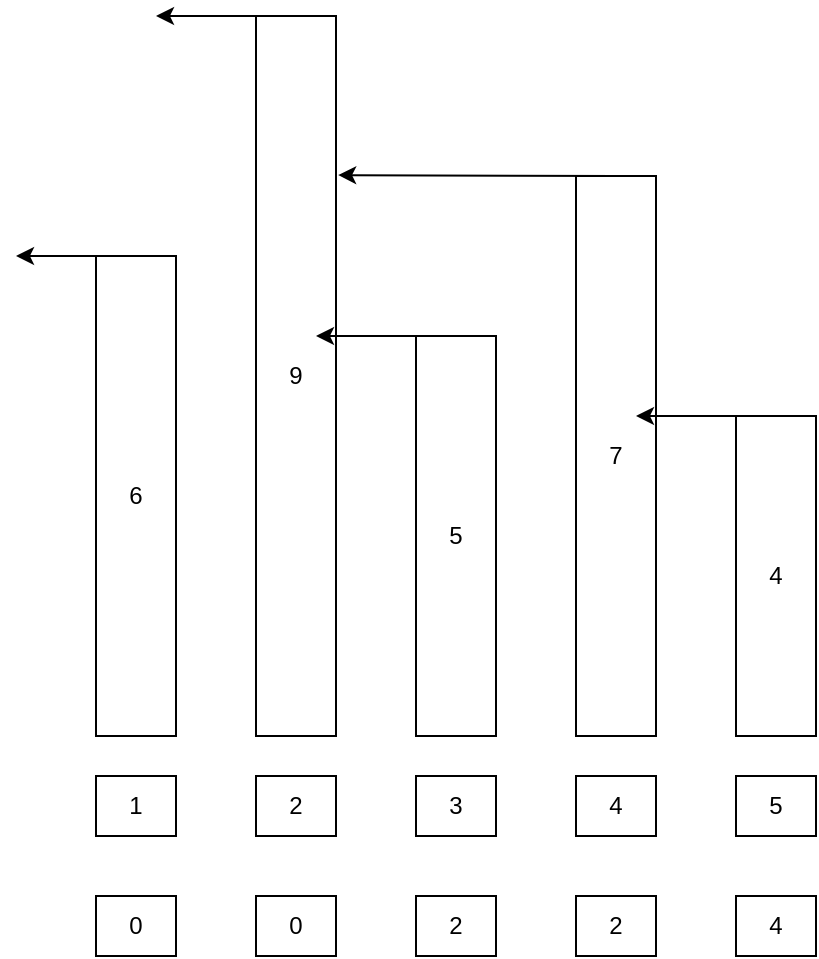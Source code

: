 <mxfile version="15.8.7" type="device"><diagram id="P_sTC8sg_rwJ2551q-CF" name="페이지-1"><mxGraphModel dx="981" dy="591" grid="1" gridSize="10" guides="1" tooltips="1" connect="1" arrows="1" fold="1" page="1" pageScale="1" pageWidth="10000" pageHeight="10000" math="0" shadow="0"><root><mxCell id="0"/><mxCell id="1" parent="0"/><mxCell id="8j_GCwJP8XBVvkTMGJQa-1" value="6" style="rounded=0;whiteSpace=wrap;html=1;" vertex="1" parent="1"><mxGeometry x="240" y="360" width="40" height="240" as="geometry"/></mxCell><mxCell id="8j_GCwJP8XBVvkTMGJQa-2" value="9" style="rounded=0;whiteSpace=wrap;html=1;" vertex="1" parent="1"><mxGeometry x="320" y="240" width="40" height="360" as="geometry"/></mxCell><mxCell id="8j_GCwJP8XBVvkTMGJQa-3" value="5" style="rounded=0;whiteSpace=wrap;html=1;" vertex="1" parent="1"><mxGeometry x="400" y="400" width="40" height="200" as="geometry"/></mxCell><mxCell id="8j_GCwJP8XBVvkTMGJQa-4" value="7" style="rounded=0;whiteSpace=wrap;html=1;" vertex="1" parent="1"><mxGeometry x="480" y="320" width="40" height="280" as="geometry"/></mxCell><mxCell id="8j_GCwJP8XBVvkTMGJQa-5" value="4" style="rounded=0;whiteSpace=wrap;html=1;" vertex="1" parent="1"><mxGeometry x="560" y="440" width="40" height="160" as="geometry"/></mxCell><mxCell id="8j_GCwJP8XBVvkTMGJQa-6" value="" style="endArrow=classic;html=1;rounded=0;" edge="1" parent="1"><mxGeometry width="50" height="50" relative="1" as="geometry"><mxPoint x="340" y="240" as="sourcePoint"/><mxPoint x="270" y="240" as="targetPoint"/></mxGeometry></mxCell><mxCell id="8j_GCwJP8XBVvkTMGJQa-7" value="" style="endArrow=classic;html=1;rounded=0;" edge="1" parent="1"><mxGeometry width="50" height="50" relative="1" as="geometry"><mxPoint x="420.0" y="400" as="sourcePoint"/><mxPoint x="350" y="400" as="targetPoint"/></mxGeometry></mxCell><mxCell id="8j_GCwJP8XBVvkTMGJQa-8" value="" style="endArrow=classic;html=1;rounded=0;entryX=1.027;entryY=0.221;entryDx=0;entryDy=0;entryPerimeter=0;" edge="1" parent="1" target="8j_GCwJP8XBVvkTMGJQa-2"><mxGeometry width="50" height="50" relative="1" as="geometry"><mxPoint x="500" y="320" as="sourcePoint"/><mxPoint x="430" y="320" as="targetPoint"/></mxGeometry></mxCell><mxCell id="8j_GCwJP8XBVvkTMGJQa-9" value="" style="endArrow=classic;html=1;rounded=0;" edge="1" parent="1"><mxGeometry width="50" height="50" relative="1" as="geometry"><mxPoint x="580" y="440" as="sourcePoint"/><mxPoint x="510" y="440" as="targetPoint"/></mxGeometry></mxCell><mxCell id="8j_GCwJP8XBVvkTMGJQa-10" value="" style="endArrow=classic;html=1;rounded=0;" edge="1" parent="1"><mxGeometry width="50" height="50" relative="1" as="geometry"><mxPoint x="270.0" y="360" as="sourcePoint"/><mxPoint x="200" y="360" as="targetPoint"/></mxGeometry></mxCell><mxCell id="8j_GCwJP8XBVvkTMGJQa-11" value="1" style="rounded=0;whiteSpace=wrap;html=1;" vertex="1" parent="1"><mxGeometry x="240" y="620" width="40" height="30" as="geometry"/></mxCell><mxCell id="8j_GCwJP8XBVvkTMGJQa-12" value="2" style="rounded=0;whiteSpace=wrap;html=1;" vertex="1" parent="1"><mxGeometry x="320" y="620" width="40" height="30" as="geometry"/></mxCell><mxCell id="8j_GCwJP8XBVvkTMGJQa-13" value="3" style="rounded=0;whiteSpace=wrap;html=1;" vertex="1" parent="1"><mxGeometry x="400" y="620" width="40" height="30" as="geometry"/></mxCell><mxCell id="8j_GCwJP8XBVvkTMGJQa-14" value="4" style="rounded=0;whiteSpace=wrap;html=1;" vertex="1" parent="1"><mxGeometry x="480" y="620" width="40" height="30" as="geometry"/></mxCell><mxCell id="8j_GCwJP8XBVvkTMGJQa-15" value="5" style="rounded=0;whiteSpace=wrap;html=1;" vertex="1" parent="1"><mxGeometry x="560" y="620" width="40" height="30" as="geometry"/></mxCell><mxCell id="8j_GCwJP8XBVvkTMGJQa-16" value="0" style="rounded=0;whiteSpace=wrap;html=1;" vertex="1" parent="1"><mxGeometry x="240" y="680" width="40" height="30" as="geometry"/></mxCell><mxCell id="8j_GCwJP8XBVvkTMGJQa-17" value="0" style="rounded=0;whiteSpace=wrap;html=1;" vertex="1" parent="1"><mxGeometry x="320" y="680" width="40" height="30" as="geometry"/></mxCell><mxCell id="8j_GCwJP8XBVvkTMGJQa-18" value="2" style="rounded=0;whiteSpace=wrap;html=1;" vertex="1" parent="1"><mxGeometry x="400" y="680" width="40" height="30" as="geometry"/></mxCell><mxCell id="8j_GCwJP8XBVvkTMGJQa-19" value="2" style="rounded=0;whiteSpace=wrap;html=1;" vertex="1" parent="1"><mxGeometry x="480" y="680" width="40" height="30" as="geometry"/></mxCell><mxCell id="8j_GCwJP8XBVvkTMGJQa-20" value="4" style="rounded=0;whiteSpace=wrap;html=1;" vertex="1" parent="1"><mxGeometry x="560" y="680" width="40" height="30" as="geometry"/></mxCell></root></mxGraphModel></diagram></mxfile>